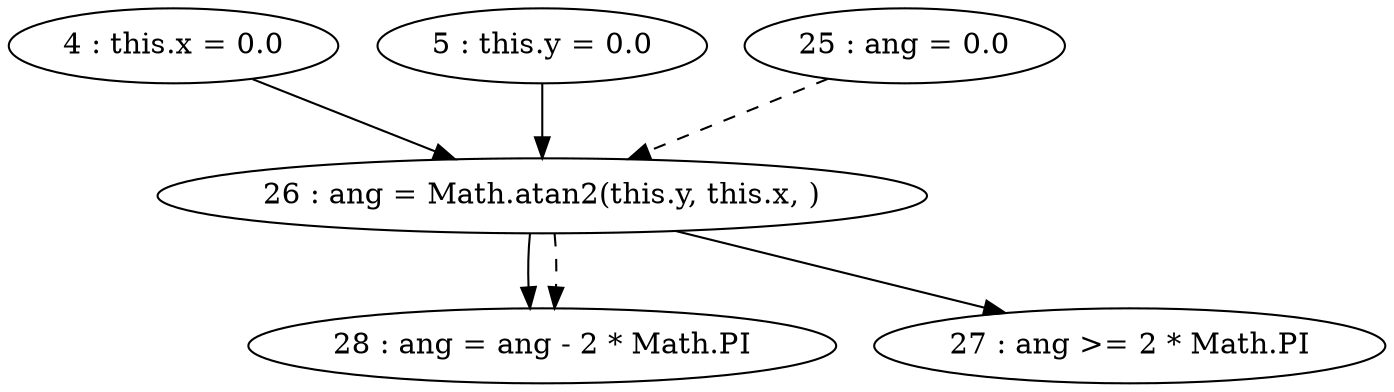 digraph G {
"4 : this.x = 0.0"
"4 : this.x = 0.0" -> "26 : ang = Math.atan2(this.y, this.x, )"
"5 : this.y = 0.0"
"5 : this.y = 0.0" -> "26 : ang = Math.atan2(this.y, this.x, )"
"25 : ang = 0.0"
"25 : ang = 0.0" -> "26 : ang = Math.atan2(this.y, this.x, )" [style=dashed]
"26 : ang = Math.atan2(this.y, this.x, )"
"26 : ang = Math.atan2(this.y, this.x, )" -> "28 : ang = ang - 2 * Math.PI"
"26 : ang = Math.atan2(this.y, this.x, )" -> "27 : ang >= 2 * Math.PI"
"26 : ang = Math.atan2(this.y, this.x, )" -> "28 : ang = ang - 2 * Math.PI" [style=dashed]
"27 : ang >= 2 * Math.PI"
"28 : ang = ang - 2 * Math.PI"
}